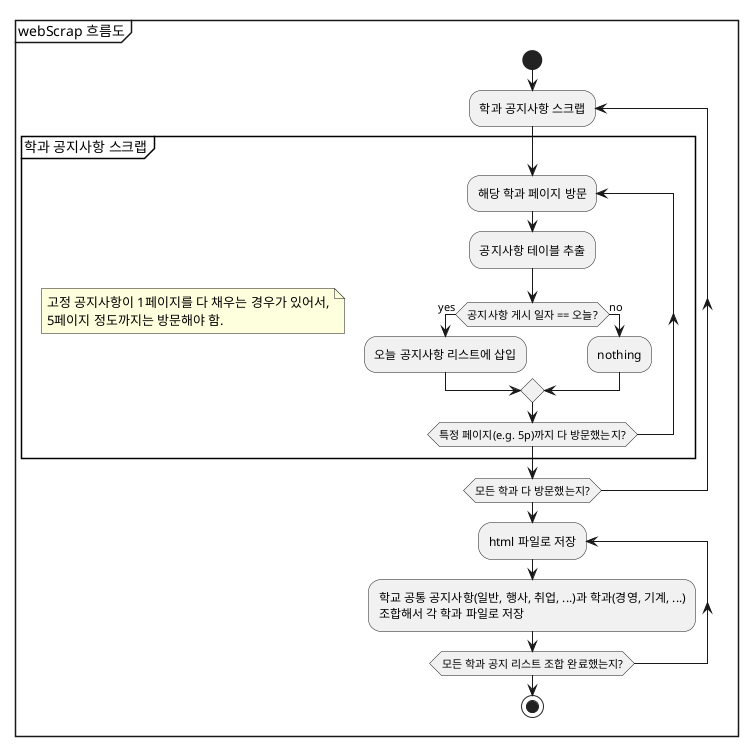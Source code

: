 @startuml webScrap 흐름
mainframe webScrap 흐름도

start

repeat :학과 공지사항 스크랩;

partition "학과 공지사항 스크랩" {
    note left
        고정 공지사항이 1페이지를 다 채우는 경우가 있어서,
        5페이지 정도까지는 방문해야 함.
    end note
    repeat :해당 학과 페이지 방문;

        :공지사항 테이블 추출;

        if (공지사항 게시 일자 == 오늘?) then (yes) 
            :오늘 공지사항 리스트에 삽입;
        else (no) 
            :nothing;
        endif

    repeat while(특정 페이지(e.g. 5p)까지 다 방문했는지?)
}

repeat while(모든 학과 다 방문했는지?)

repeat :html 파일로 저장;
    :학교 공통 공지사항(일반, 행사, 취업, ...)과 학과(경영, 기계, ...)
    조합해서 각 학과 파일로 저장;
repeat while (모든 학과 공지 리스트 조합 완료했는지?)
stop
@enduml